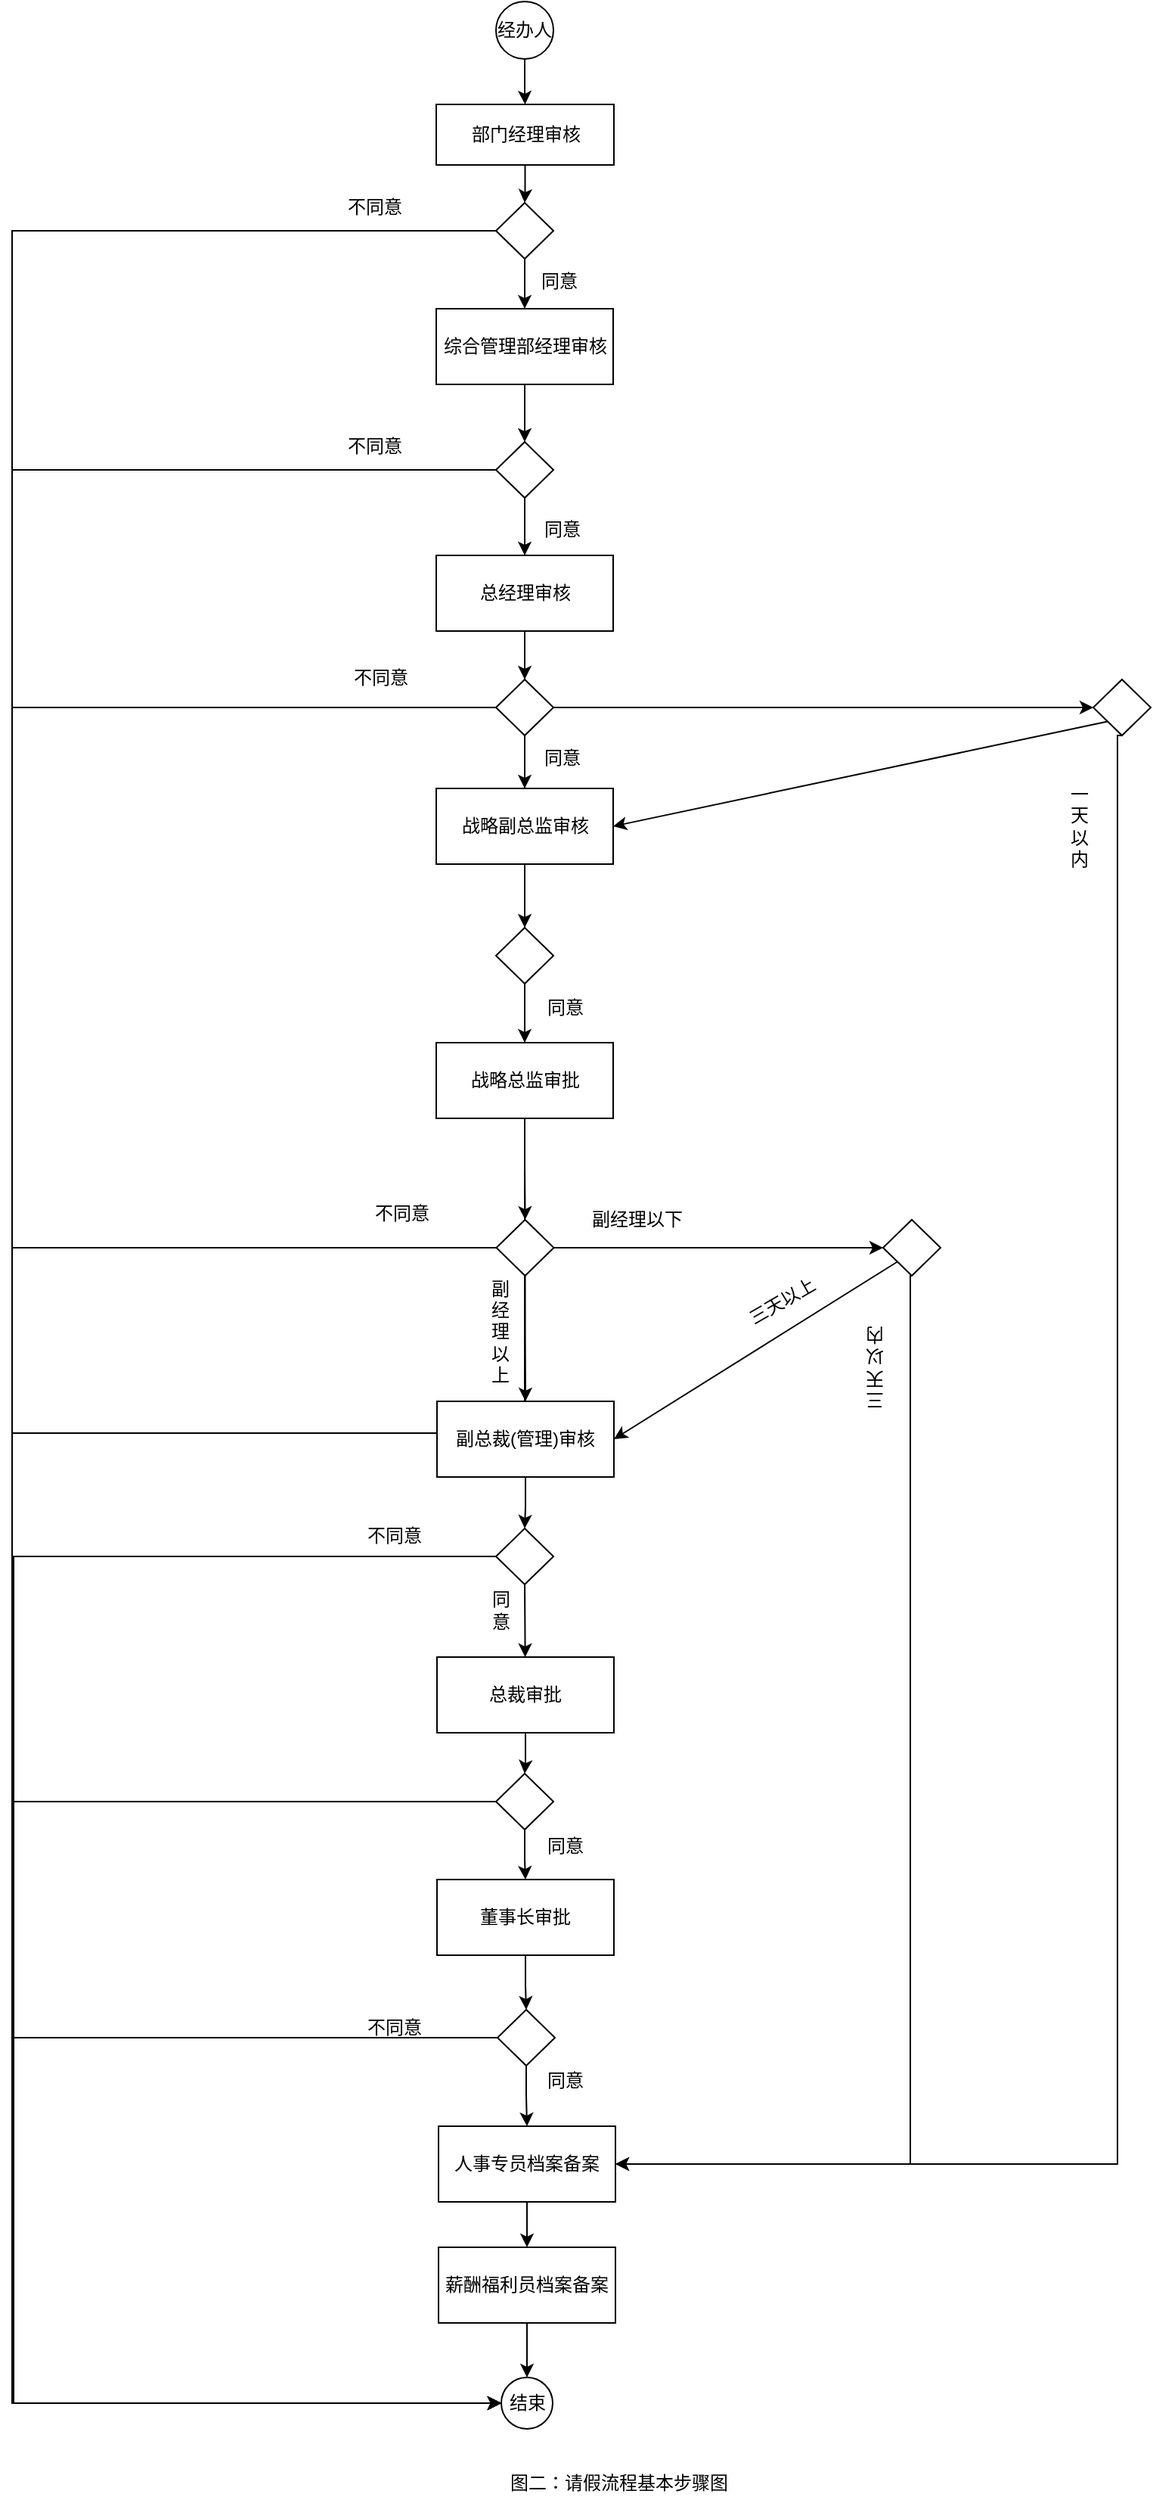 <mxfile version="13.11.0" type="github">
  <diagram id="zlJjefFsc04okNYTIgs1" name="Page-1">
    <mxGraphModel dx="1422" dy="794" grid="1" gridSize="10" guides="1" tooltips="1" connect="1" arrows="1" fold="1" page="1" pageScale="1" pageWidth="1100" pageHeight="850" math="0" shadow="0">
      <root>
        <mxCell id="0" />
        <mxCell id="1" parent="0" />
        <mxCell id="DdkaThUf7Zbr4PARyNtY-79" style="edgeStyle=orthogonalEdgeStyle;rounded=0;orthogonalLoop=1;jettySize=auto;html=1;" edge="1" parent="1" source="DdkaThUf7Zbr4PARyNtY-80" target="DdkaThUf7Zbr4PARyNtY-82">
          <mxGeometry relative="1" as="geometry" />
        </mxCell>
        <mxCell id="DdkaThUf7Zbr4PARyNtY-80" value="经办人" style="ellipse;whiteSpace=wrap;html=1;aspect=fixed;" vertex="1" parent="1">
          <mxGeometry x="670" y="110" width="38" height="38" as="geometry" />
        </mxCell>
        <mxCell id="DdkaThUf7Zbr4PARyNtY-81" style="edgeStyle=orthogonalEdgeStyle;rounded=0;orthogonalLoop=1;jettySize=auto;html=1;entryX=0.5;entryY=0;entryDx=0;entryDy=0;" edge="1" parent="1" source="DdkaThUf7Zbr4PARyNtY-82" target="DdkaThUf7Zbr4PARyNtY-85">
          <mxGeometry relative="1" as="geometry">
            <mxPoint x="689" y="247" as="targetPoint" />
          </mxGeometry>
        </mxCell>
        <mxCell id="DdkaThUf7Zbr4PARyNtY-82" value="部门经理审核" style="rounded=0;whiteSpace=wrap;html=1;" vertex="1" parent="1">
          <mxGeometry x="630.5" y="178" width="117.5" height="40" as="geometry" />
        </mxCell>
        <mxCell id="DdkaThUf7Zbr4PARyNtY-83" style="edgeStyle=orthogonalEdgeStyle;rounded=0;orthogonalLoop=1;jettySize=auto;html=1;exitX=0.5;exitY=1;exitDx=0;exitDy=0;fontFamily=Helvetica;" edge="1" parent="1" source="DdkaThUf7Zbr4PARyNtY-85" target="DdkaThUf7Zbr4PARyNtY-87">
          <mxGeometry relative="1" as="geometry" />
        </mxCell>
        <mxCell id="DdkaThUf7Zbr4PARyNtY-84" style="edgeStyle=orthogonalEdgeStyle;rounded=0;orthogonalLoop=1;jettySize=auto;html=1;exitX=0;exitY=0.5;exitDx=0;exitDy=0;fontFamily=Helvetica;entryX=0;entryY=0.5;entryDx=0;entryDy=0;" edge="1" parent="1" source="DdkaThUf7Zbr4PARyNtY-85" target="DdkaThUf7Zbr4PARyNtY-130">
          <mxGeometry relative="1" as="geometry">
            <mxPoint x="506" y="1537" as="targetPoint" />
            <Array as="points">
              <mxPoint x="350" y="262" />
              <mxPoint x="350" y="1697" />
              <mxPoint x="674" y="1697" />
            </Array>
          </mxGeometry>
        </mxCell>
        <mxCell id="DdkaThUf7Zbr4PARyNtY-85" value="" style="rhombus;whiteSpace=wrap;html=1;" vertex="1" parent="1">
          <mxGeometry x="670" y="243" width="38" height="37" as="geometry" />
        </mxCell>
        <mxCell id="DdkaThUf7Zbr4PARyNtY-86" style="edgeStyle=orthogonalEdgeStyle;rounded=0;orthogonalLoop=1;jettySize=auto;html=1;exitX=0.5;exitY=1;exitDx=0;exitDy=0;fontFamily=Helvetica;" edge="1" parent="1" source="DdkaThUf7Zbr4PARyNtY-87" target="DdkaThUf7Zbr4PARyNtY-91">
          <mxGeometry relative="1" as="geometry" />
        </mxCell>
        <mxCell id="DdkaThUf7Zbr4PARyNtY-87" value="综合管理部经理审核" style="rounded=0;whiteSpace=wrap;html=1;" vertex="1" parent="1">
          <mxGeometry x="630.5" y="313" width="117" height="50" as="geometry" />
        </mxCell>
        <mxCell id="DdkaThUf7Zbr4PARyNtY-88" style="edgeStyle=orthogonalEdgeStyle;rounded=0;orthogonalLoop=1;jettySize=auto;html=1;exitX=0.5;exitY=1;exitDx=0;exitDy=0;entryX=0.5;entryY=0;entryDx=0;entryDy=0;fontFamily=Helvetica;" edge="1" parent="1" source="DdkaThUf7Zbr4PARyNtY-91" target="DdkaThUf7Zbr4PARyNtY-93">
          <mxGeometry relative="1" as="geometry" />
        </mxCell>
        <mxCell id="DdkaThUf7Zbr4PARyNtY-89" style="edgeStyle=orthogonalEdgeStyle;rounded=0;orthogonalLoop=1;jettySize=auto;html=1;fontFamily=Helvetica;entryX=0;entryY=0.5;entryDx=0;entryDy=0;" edge="1" parent="1" source="DdkaThUf7Zbr4PARyNtY-91" target="DdkaThUf7Zbr4PARyNtY-130">
          <mxGeometry relative="1" as="geometry">
            <mxPoint x="456" y="1540" as="targetPoint" />
            <Array as="points">
              <mxPoint x="689" y="1056" />
              <mxPoint x="350" y="1056" />
              <mxPoint x="350" y="1697" />
              <mxPoint x="674" y="1697" />
            </Array>
          </mxGeometry>
        </mxCell>
        <mxCell id="DdkaThUf7Zbr4PARyNtY-90" style="edgeStyle=orthogonalEdgeStyle;rounded=0;orthogonalLoop=1;jettySize=auto;html=1;exitX=0;exitY=0.5;exitDx=0;exitDy=0;entryX=0;entryY=0.5;entryDx=0;entryDy=0;fontFamily=Helvetica;" edge="1" parent="1" source="DdkaThUf7Zbr4PARyNtY-91" target="DdkaThUf7Zbr4PARyNtY-130">
          <mxGeometry relative="1" as="geometry">
            <Array as="points">
              <mxPoint x="350" y="420" />
              <mxPoint x="350" y="1697" />
              <mxPoint x="674" y="1697" />
            </Array>
          </mxGeometry>
        </mxCell>
        <mxCell id="DdkaThUf7Zbr4PARyNtY-91" value="" style="rhombus;whiteSpace=wrap;html=1;" vertex="1" parent="1">
          <mxGeometry x="670" y="401" width="38" height="37" as="geometry" />
        </mxCell>
        <mxCell id="DdkaThUf7Zbr4PARyNtY-92" style="edgeStyle=orthogonalEdgeStyle;rounded=0;orthogonalLoop=1;jettySize=auto;html=1;exitX=0.5;exitY=1;exitDx=0;exitDy=0;fontFamily=Helvetica;" edge="1" parent="1" source="DdkaThUf7Zbr4PARyNtY-93" target="DdkaThUf7Zbr4PARyNtY-97">
          <mxGeometry relative="1" as="geometry" />
        </mxCell>
        <mxCell id="DdkaThUf7Zbr4PARyNtY-93" value="总经理审核" style="rounded=0;whiteSpace=wrap;html=1;" vertex="1" parent="1">
          <mxGeometry x="630.5" y="476" width="117" height="50" as="geometry" />
        </mxCell>
        <mxCell id="DdkaThUf7Zbr4PARyNtY-94" style="edgeStyle=orthogonalEdgeStyle;rounded=0;orthogonalLoop=1;jettySize=auto;html=1;exitX=0.5;exitY=1;exitDx=0;exitDy=0;fontFamily=Helvetica;" edge="1" parent="1" source="DdkaThUf7Zbr4PARyNtY-97" target="DdkaThUf7Zbr4PARyNtY-101">
          <mxGeometry relative="1" as="geometry" />
        </mxCell>
        <mxCell id="DdkaThUf7Zbr4PARyNtY-95" style="edgeStyle=orthogonalEdgeStyle;rounded=0;orthogonalLoop=1;jettySize=auto;html=1;exitX=0;exitY=0.5;exitDx=0;exitDy=0;fontFamily=Helvetica;entryX=0;entryY=0.5;entryDx=0;entryDy=0;" edge="1" parent="1" source="DdkaThUf7Zbr4PARyNtY-97" target="DdkaThUf7Zbr4PARyNtY-130">
          <mxGeometry relative="1" as="geometry">
            <mxPoint x="533" y="1543" as="targetPoint" />
            <Array as="points">
              <mxPoint x="350" y="576" />
              <mxPoint x="350" y="1697" />
              <mxPoint x="674" y="1697" />
            </Array>
          </mxGeometry>
        </mxCell>
        <mxCell id="DdkaThUf7Zbr4PARyNtY-96" style="edgeStyle=orthogonalEdgeStyle;rounded=0;orthogonalLoop=1;jettySize=auto;html=1;exitX=1;exitY=0.5;exitDx=0;exitDy=0;entryX=0;entryY=0.5;entryDx=0;entryDy=0;fontFamily=Helvetica;" edge="1" parent="1" source="DdkaThUf7Zbr4PARyNtY-97" target="DdkaThUf7Zbr4PARyNtY-99">
          <mxGeometry relative="1" as="geometry" />
        </mxCell>
        <mxCell id="DdkaThUf7Zbr4PARyNtY-97" value="" style="rhombus;whiteSpace=wrap;html=1;" vertex="1" parent="1">
          <mxGeometry x="670" y="558" width="38" height="37" as="geometry" />
        </mxCell>
        <mxCell id="DdkaThUf7Zbr4PARyNtY-98" style="edgeStyle=orthogonalEdgeStyle;rounded=0;orthogonalLoop=1;jettySize=auto;html=1;exitX=0.5;exitY=1;exitDx=0;exitDy=0;fontFamily=Helvetica;entryX=1;entryY=0.5;entryDx=0;entryDy=0;" edge="1" parent="1" source="DdkaThUf7Zbr4PARyNtY-99" target="DdkaThUf7Zbr4PARyNtY-127">
          <mxGeometry relative="1" as="geometry">
            <mxPoint x="971" y="1239" as="targetPoint" />
            <Array as="points">
              <mxPoint x="1081" y="595" />
              <mxPoint x="1081" y="1539" />
            </Array>
          </mxGeometry>
        </mxCell>
        <mxCell id="DdkaThUf7Zbr4PARyNtY-99" value="" style="rhombus;whiteSpace=wrap;html=1;" vertex="1" parent="1">
          <mxGeometry x="1065" y="558" width="38" height="37" as="geometry" />
        </mxCell>
        <mxCell id="DdkaThUf7Zbr4PARyNtY-100" style="edgeStyle=orthogonalEdgeStyle;rounded=0;orthogonalLoop=1;jettySize=auto;html=1;exitX=0.5;exitY=1;exitDx=0;exitDy=0;entryX=0.5;entryY=0;entryDx=0;entryDy=0;fontFamily=Helvetica;" edge="1" parent="1" source="DdkaThUf7Zbr4PARyNtY-101" target="DdkaThUf7Zbr4PARyNtY-103">
          <mxGeometry relative="1" as="geometry" />
        </mxCell>
        <mxCell id="DdkaThUf7Zbr4PARyNtY-101" value="战略副总监审核" style="rounded=0;whiteSpace=wrap;html=1;" vertex="1" parent="1">
          <mxGeometry x="630.5" y="630" width="117" height="50" as="geometry" />
        </mxCell>
        <mxCell id="DdkaThUf7Zbr4PARyNtY-102" style="edgeStyle=orthogonalEdgeStyle;rounded=0;orthogonalLoop=1;jettySize=auto;html=1;exitX=0.5;exitY=1;exitDx=0;exitDy=0;fontFamily=Helvetica;" edge="1" parent="1" source="DdkaThUf7Zbr4PARyNtY-103" target="DdkaThUf7Zbr4PARyNtY-105">
          <mxGeometry relative="1" as="geometry" />
        </mxCell>
        <mxCell id="DdkaThUf7Zbr4PARyNtY-103" value="" style="rhombus;whiteSpace=wrap;html=1;" vertex="1" parent="1">
          <mxGeometry x="670" y="722" width="38" height="37" as="geometry" />
        </mxCell>
        <mxCell id="DdkaThUf7Zbr4PARyNtY-104" style="edgeStyle=orthogonalEdgeStyle;rounded=0;orthogonalLoop=1;jettySize=auto;html=1;exitX=0.5;exitY=1;exitDx=0;exitDy=0;fontFamily=Helvetica;" edge="1" parent="1" source="DdkaThUf7Zbr4PARyNtY-105" target="DdkaThUf7Zbr4PARyNtY-109">
          <mxGeometry relative="1" as="geometry" />
        </mxCell>
        <mxCell id="DdkaThUf7Zbr4PARyNtY-105" value="战略总监审批" style="rounded=0;whiteSpace=wrap;html=1;" vertex="1" parent="1">
          <mxGeometry x="630.5" y="798" width="117" height="50" as="geometry" />
        </mxCell>
        <mxCell id="DdkaThUf7Zbr4PARyNtY-106" style="edgeStyle=orthogonalEdgeStyle;rounded=0;orthogonalLoop=1;jettySize=auto;html=1;exitX=1;exitY=0.5;exitDx=0;exitDy=0;entryX=0;entryY=0.5;entryDx=0;entryDy=0;fontFamily=Helvetica;" edge="1" parent="1" source="DdkaThUf7Zbr4PARyNtY-109" target="DdkaThUf7Zbr4PARyNtY-111">
          <mxGeometry relative="1" as="geometry" />
        </mxCell>
        <mxCell id="DdkaThUf7Zbr4PARyNtY-107" style="edgeStyle=orthogonalEdgeStyle;rounded=0;orthogonalLoop=1;jettySize=auto;html=1;exitX=0;exitY=0.5;exitDx=0;exitDy=0;fontFamily=Helvetica;entryX=0;entryY=0.5;entryDx=0;entryDy=0;" edge="1" parent="1" source="DdkaThUf7Zbr4PARyNtY-109" target="DdkaThUf7Zbr4PARyNtY-130">
          <mxGeometry relative="1" as="geometry">
            <mxPoint x="547" y="1528" as="targetPoint" />
            <Array as="points">
              <mxPoint x="350" y="934" />
              <mxPoint x="350" y="1697" />
              <mxPoint x="674" y="1697" />
            </Array>
          </mxGeometry>
        </mxCell>
        <mxCell id="DdkaThUf7Zbr4PARyNtY-108" style="edgeStyle=orthogonalEdgeStyle;rounded=0;orthogonalLoop=1;jettySize=auto;html=1;exitX=0.5;exitY=1;exitDx=0;exitDy=0;fontFamily=Helvetica;" edge="1" parent="1" source="DdkaThUf7Zbr4PARyNtY-109" target="DdkaThUf7Zbr4PARyNtY-113">
          <mxGeometry relative="1" as="geometry" />
        </mxCell>
        <mxCell id="DdkaThUf7Zbr4PARyNtY-109" value="" style="rhombus;whiteSpace=wrap;html=1;" vertex="1" parent="1">
          <mxGeometry x="670.25" y="915" width="38" height="37" as="geometry" />
        </mxCell>
        <mxCell id="DdkaThUf7Zbr4PARyNtY-110" style="edgeStyle=orthogonalEdgeStyle;rounded=0;orthogonalLoop=1;jettySize=auto;html=1;exitX=0.5;exitY=1;exitDx=0;exitDy=0;fontFamily=Helvetica;entryX=1;entryY=0.5;entryDx=0;entryDy=0;" edge="1" parent="1" source="DdkaThUf7Zbr4PARyNtY-111" target="DdkaThUf7Zbr4PARyNtY-127">
          <mxGeometry relative="1" as="geometry">
            <mxPoint x="876" y="1237" as="targetPoint" />
            <Array as="points">
              <mxPoint x="944" y="952" />
              <mxPoint x="944" y="1539" />
            </Array>
          </mxGeometry>
        </mxCell>
        <mxCell id="DdkaThUf7Zbr4PARyNtY-111" value="" style="rhombus;whiteSpace=wrap;html=1;" vertex="1" parent="1">
          <mxGeometry x="926" y="915" width="38" height="37" as="geometry" />
        </mxCell>
        <mxCell id="DdkaThUf7Zbr4PARyNtY-112" style="edgeStyle=orthogonalEdgeStyle;rounded=0;orthogonalLoop=1;jettySize=auto;html=1;exitX=0.5;exitY=1;exitDx=0;exitDy=0;fontFamily=Helvetica;" edge="1" parent="1" source="DdkaThUf7Zbr4PARyNtY-113" target="DdkaThUf7Zbr4PARyNtY-115">
          <mxGeometry relative="1" as="geometry" />
        </mxCell>
        <mxCell id="DdkaThUf7Zbr4PARyNtY-113" value="副总裁(管理)审核" style="rounded=0;whiteSpace=wrap;html=1;" vertex="1" parent="1">
          <mxGeometry x="631" y="1035" width="117" height="50" as="geometry" />
        </mxCell>
        <mxCell id="DdkaThUf7Zbr4PARyNtY-114" style="edgeStyle=orthogonalEdgeStyle;rounded=0;orthogonalLoop=1;jettySize=auto;html=1;exitX=0;exitY=0.5;exitDx=0;exitDy=0;fontFamily=Helvetica;entryX=0;entryY=0.5;entryDx=0;entryDy=0;" edge="1" parent="1" source="DdkaThUf7Zbr4PARyNtY-115" target="DdkaThUf7Zbr4PARyNtY-130">
          <mxGeometry relative="1" as="geometry">
            <mxPoint x="568" y="1548" as="targetPoint" />
            <Array as="points">
              <mxPoint x="351" y="1137" />
              <mxPoint x="351" y="1697" />
              <mxPoint x="674" y="1697" />
            </Array>
          </mxGeometry>
        </mxCell>
        <mxCell id="DdkaThUf7Zbr4PARyNtY-115" value="" style="rhombus;whiteSpace=wrap;html=1;" vertex="1" parent="1">
          <mxGeometry x="670" y="1119" width="38" height="37" as="geometry" />
        </mxCell>
        <mxCell id="DdkaThUf7Zbr4PARyNtY-116" style="edgeStyle=orthogonalEdgeStyle;rounded=0;orthogonalLoop=1;jettySize=auto;html=1;exitX=0.5;exitY=1;exitDx=0;exitDy=0;fontFamily=Helvetica;" edge="1" parent="1" source="DdkaThUf7Zbr4PARyNtY-117" target="DdkaThUf7Zbr4PARyNtY-122">
          <mxGeometry relative="1" as="geometry" />
        </mxCell>
        <mxCell id="DdkaThUf7Zbr4PARyNtY-117" value="总裁审批" style="rounded=0;whiteSpace=wrap;html=1;" vertex="1" parent="1">
          <mxGeometry x="631" y="1204" width="117" height="50" as="geometry" />
        </mxCell>
        <mxCell id="DdkaThUf7Zbr4PARyNtY-118" style="edgeStyle=orthogonalEdgeStyle;rounded=0;orthogonalLoop=1;jettySize=auto;html=1;exitX=0.5;exitY=1;exitDx=0;exitDy=0;fontFamily=Helvetica;" edge="1" parent="1" source="DdkaThUf7Zbr4PARyNtY-119" target="DdkaThUf7Zbr4PARyNtY-125">
          <mxGeometry relative="1" as="geometry" />
        </mxCell>
        <mxCell id="DdkaThUf7Zbr4PARyNtY-119" value="董事长审批" style="rounded=0;whiteSpace=wrap;html=1;" vertex="1" parent="1">
          <mxGeometry x="631" y="1351" width="117" height="50" as="geometry" />
        </mxCell>
        <mxCell id="DdkaThUf7Zbr4PARyNtY-120" style="edgeStyle=orthogonalEdgeStyle;rounded=0;orthogonalLoop=1;jettySize=auto;html=1;exitX=0.5;exitY=1;exitDx=0;exitDy=0;fontFamily=Helvetica;" edge="1" parent="1" source="DdkaThUf7Zbr4PARyNtY-122" target="DdkaThUf7Zbr4PARyNtY-119">
          <mxGeometry relative="1" as="geometry" />
        </mxCell>
        <mxCell id="DdkaThUf7Zbr4PARyNtY-121" style="edgeStyle=orthogonalEdgeStyle;rounded=0;orthogonalLoop=1;jettySize=auto;html=1;exitX=0;exitY=0.5;exitDx=0;exitDy=0;fontFamily=Helvetica;entryX=0;entryY=0.5;entryDx=0;entryDy=0;" edge="1" parent="1" source="DdkaThUf7Zbr4PARyNtY-122" target="DdkaThUf7Zbr4PARyNtY-130">
          <mxGeometry relative="1" as="geometry">
            <mxPoint x="670" y="1689" as="targetPoint" />
            <Array as="points">
              <mxPoint x="350" y="1300" />
              <mxPoint x="350" y="1697" />
            </Array>
          </mxGeometry>
        </mxCell>
        <mxCell id="DdkaThUf7Zbr4PARyNtY-122" value="" style="rhombus;whiteSpace=wrap;html=1;" vertex="1" parent="1">
          <mxGeometry x="670" y="1281" width="38" height="37" as="geometry" />
        </mxCell>
        <mxCell id="DdkaThUf7Zbr4PARyNtY-123" style="edgeStyle=orthogonalEdgeStyle;rounded=0;orthogonalLoop=1;jettySize=auto;html=1;exitX=0.5;exitY=1;exitDx=0;exitDy=0;fontFamily=Helvetica;" edge="1" parent="1" source="DdkaThUf7Zbr4PARyNtY-125" target="DdkaThUf7Zbr4PARyNtY-127">
          <mxGeometry relative="1" as="geometry" />
        </mxCell>
        <mxCell id="DdkaThUf7Zbr4PARyNtY-124" style="edgeStyle=orthogonalEdgeStyle;rounded=0;orthogonalLoop=1;jettySize=auto;html=1;fontFamily=Helvetica;entryX=0;entryY=0.5;entryDx=0;entryDy=0;exitX=0;exitY=0.5;exitDx=0;exitDy=0;" edge="1" parent="1" source="DdkaThUf7Zbr4PARyNtY-125" target="DdkaThUf7Zbr4PARyNtY-130">
          <mxGeometry relative="1" as="geometry">
            <mxPoint x="585" y="1559" as="targetPoint" />
            <mxPoint x="680" y="1456" as="sourcePoint" />
            <Array as="points">
              <mxPoint x="350" y="1456" />
              <mxPoint x="350" y="1697" />
              <mxPoint x="674" y="1697" />
            </Array>
          </mxGeometry>
        </mxCell>
        <mxCell id="DdkaThUf7Zbr4PARyNtY-125" value="" style="rhombus;whiteSpace=wrap;html=1;" vertex="1" parent="1">
          <mxGeometry x="671" y="1437" width="38" height="37" as="geometry" />
        </mxCell>
        <mxCell id="DdkaThUf7Zbr4PARyNtY-126" style="edgeStyle=orthogonalEdgeStyle;rounded=0;orthogonalLoop=1;jettySize=auto;html=1;exitX=0.5;exitY=1;exitDx=0;exitDy=0;fontFamily=Helvetica;" edge="1" parent="1" source="DdkaThUf7Zbr4PARyNtY-127" target="DdkaThUf7Zbr4PARyNtY-129">
          <mxGeometry relative="1" as="geometry" />
        </mxCell>
        <mxCell id="DdkaThUf7Zbr4PARyNtY-127" value="人事专员档案备案" style="rounded=0;whiteSpace=wrap;html=1;" vertex="1" parent="1">
          <mxGeometry x="632" y="1514" width="117" height="50" as="geometry" />
        </mxCell>
        <mxCell id="DdkaThUf7Zbr4PARyNtY-128" style="edgeStyle=orthogonalEdgeStyle;rounded=0;orthogonalLoop=1;jettySize=auto;html=1;exitX=0.5;exitY=1;exitDx=0;exitDy=0;entryX=0.5;entryY=0;entryDx=0;entryDy=0;fontFamily=Helvetica;" edge="1" parent="1" source="DdkaThUf7Zbr4PARyNtY-129" target="DdkaThUf7Zbr4PARyNtY-130">
          <mxGeometry relative="1" as="geometry" />
        </mxCell>
        <mxCell id="DdkaThUf7Zbr4PARyNtY-129" value="薪酬福利员档案备案" style="rounded=0;whiteSpace=wrap;html=1;" vertex="1" parent="1">
          <mxGeometry x="632" y="1594" width="117" height="50" as="geometry" />
        </mxCell>
        <mxCell id="DdkaThUf7Zbr4PARyNtY-130" value="结束" style="ellipse;whiteSpace=wrap;html=1;aspect=fixed;" vertex="1" parent="1">
          <mxGeometry x="673.5" y="1680" width="34" height="34" as="geometry" />
        </mxCell>
        <mxCell id="DdkaThUf7Zbr4PARyNtY-131" value="同意" style="text;html=1;strokeColor=none;fillColor=none;align=center;verticalAlign=middle;whiteSpace=wrap;rounded=0;fontFamily=Helvetica;" vertex="1" parent="1">
          <mxGeometry x="692" y="285" width="40" height="20" as="geometry" />
        </mxCell>
        <mxCell id="DdkaThUf7Zbr4PARyNtY-132" value="同意" style="text;html=1;strokeColor=none;fillColor=none;align=center;verticalAlign=middle;whiteSpace=wrap;rounded=0;fontFamily=Helvetica;" vertex="1" parent="1">
          <mxGeometry x="694" y="449" width="40" height="20" as="geometry" />
        </mxCell>
        <mxCell id="DdkaThUf7Zbr4PARyNtY-133" value="不同意" style="text;html=1;strokeColor=none;fillColor=none;align=center;verticalAlign=middle;whiteSpace=wrap;rounded=0;fontFamily=Helvetica;" vertex="1" parent="1">
          <mxGeometry x="570" y="236" width="40" height="20" as="geometry" />
        </mxCell>
        <mxCell id="DdkaThUf7Zbr4PARyNtY-134" value="不同意" style="text;html=1;strokeColor=none;fillColor=none;align=center;verticalAlign=middle;whiteSpace=wrap;rounded=0;fontFamily=Helvetica;" vertex="1" parent="1">
          <mxGeometry x="570" y="394" width="40" height="20" as="geometry" />
        </mxCell>
        <mxCell id="DdkaThUf7Zbr4PARyNtY-135" value="同意" style="text;html=1;strokeColor=none;fillColor=none;align=center;verticalAlign=middle;whiteSpace=wrap;rounded=0;fontFamily=Helvetica;" vertex="1" parent="1">
          <mxGeometry x="694" y="600" width="40" height="20" as="geometry" />
        </mxCell>
        <mxCell id="DdkaThUf7Zbr4PARyNtY-136" value="不同意" style="text;html=1;strokeColor=none;fillColor=none;align=center;verticalAlign=middle;whiteSpace=wrap;rounded=0;fontFamily=Helvetica;" vertex="1" parent="1">
          <mxGeometry x="574" y="547" width="40" height="20" as="geometry" />
        </mxCell>
        <mxCell id="DdkaThUf7Zbr4PARyNtY-137" value="" style="endArrow=classic;html=1;fontFamily=Helvetica;entryX=1;entryY=0.5;entryDx=0;entryDy=0;exitX=0;exitY=1;exitDx=0;exitDy=0;" edge="1" parent="1" source="DdkaThUf7Zbr4PARyNtY-99" target="DdkaThUf7Zbr4PARyNtY-101">
          <mxGeometry width="50" height="50" relative="1" as="geometry">
            <mxPoint x="950" y="577" as="sourcePoint" />
            <mxPoint x="772" y="797" as="targetPoint" />
          </mxGeometry>
        </mxCell>
        <mxCell id="DdkaThUf7Zbr4PARyNtY-138" value="同意" style="text;html=1;strokeColor=none;fillColor=none;align=center;verticalAlign=middle;whiteSpace=wrap;rounded=0;fontFamily=Helvetica;" vertex="1" parent="1">
          <mxGeometry x="696" y="765" width="40" height="20" as="geometry" />
        </mxCell>
        <mxCell id="DdkaThUf7Zbr4PARyNtY-139" value="一天以内" style="text;html=1;strokeColor=none;fillColor=none;align=center;verticalAlign=middle;whiteSpace=wrap;rounded=0;fontFamily=Helvetica;" vertex="1" parent="1">
          <mxGeometry x="1045" y="623.5" width="22" height="63" as="geometry" />
        </mxCell>
        <mxCell id="DdkaThUf7Zbr4PARyNtY-140" value="不同意" style="text;html=1;strokeColor=none;fillColor=none;align=center;verticalAlign=middle;whiteSpace=wrap;rounded=0;fontFamily=Helvetica;" vertex="1" parent="1">
          <mxGeometry x="588" y="901" width="40" height="20" as="geometry" />
        </mxCell>
        <mxCell id="DdkaThUf7Zbr4PARyNtY-141" value="副经理以下" style="text;html=1;strokeColor=none;fillColor=none;align=center;verticalAlign=middle;whiteSpace=wrap;rounded=0;fontFamily=Helvetica;" vertex="1" parent="1">
          <mxGeometry x="728" y="905" width="71" height="20" as="geometry" />
        </mxCell>
        <mxCell id="DdkaThUf7Zbr4PARyNtY-142" value="" style="endArrow=classic;html=1;fontFamily=Helvetica;entryX=1;entryY=0.5;entryDx=0;entryDy=0;exitX=0;exitY=1;exitDx=0;exitDy=0;" edge="1" parent="1" source="DdkaThUf7Zbr4PARyNtY-111" target="DdkaThUf7Zbr4PARyNtY-113">
          <mxGeometry width="50" height="50" relative="1" as="geometry">
            <mxPoint x="803" y="1025" as="sourcePoint" />
            <mxPoint x="853" y="975" as="targetPoint" />
          </mxGeometry>
        </mxCell>
        <mxCell id="DdkaThUf7Zbr4PARyNtY-143" value="三天以上" style="text;html=1;strokeColor=none;fillColor=none;align=center;verticalAlign=middle;whiteSpace=wrap;rounded=0;fontFamily=Helvetica;rotation=-30;" vertex="1" parent="1">
          <mxGeometry x="824" y="959" width="71" height="20" as="geometry" />
        </mxCell>
        <mxCell id="DdkaThUf7Zbr4PARyNtY-144" value="三天以内" style="text;html=1;strokeColor=none;fillColor=none;align=center;verticalAlign=middle;whiteSpace=wrap;rounded=0;fontFamily=Helvetica;rotation=-180;" vertex="1" parent="1">
          <mxGeometry x="911" y="991" width="19.5" height="44" as="geometry" />
        </mxCell>
        <mxCell id="DdkaThUf7Zbr4PARyNtY-145" value="副经理以上" style="text;html=1;strokeColor=none;fillColor=none;align=center;verticalAlign=middle;whiteSpace=wrap;rounded=0;fontFamily=Helvetica;" vertex="1" parent="1">
          <mxGeometry x="662" y="952" width="22" height="73" as="geometry" />
        </mxCell>
        <mxCell id="DdkaThUf7Zbr4PARyNtY-146" value="不同意" style="text;html=1;strokeColor=none;fillColor=none;align=center;verticalAlign=middle;whiteSpace=wrap;rounded=0;fontFamily=Helvetica;" vertex="1" parent="1">
          <mxGeometry x="583" y="1114" width="40" height="20" as="geometry" />
        </mxCell>
        <mxCell id="DdkaThUf7Zbr4PARyNtY-147" value="" style="endArrow=classic;html=1;fontFamily=Helvetica;exitX=0.5;exitY=1;exitDx=0;exitDy=0;" edge="1" parent="1" source="DdkaThUf7Zbr4PARyNtY-115" target="DdkaThUf7Zbr4PARyNtY-117">
          <mxGeometry width="50" height="50" relative="1" as="geometry">
            <mxPoint x="722" y="1412" as="sourcePoint" />
            <mxPoint x="772" y="1362" as="targetPoint" />
          </mxGeometry>
        </mxCell>
        <mxCell id="DdkaThUf7Zbr4PARyNtY-148" value="同意" style="text;html=1;strokeColor=none;fillColor=none;align=center;verticalAlign=middle;whiteSpace=wrap;rounded=0;fontFamily=Helvetica;" vertex="1" parent="1">
          <mxGeometry x="660.5" y="1163" width="25" height="20" as="geometry" />
        </mxCell>
        <mxCell id="DdkaThUf7Zbr4PARyNtY-149" value="同意" style="text;html=1;strokeColor=none;fillColor=none;align=center;verticalAlign=middle;whiteSpace=wrap;rounded=0;fontFamily=Helvetica;" vertex="1" parent="1">
          <mxGeometry x="696" y="1319" width="40" height="20" as="geometry" />
        </mxCell>
        <mxCell id="DdkaThUf7Zbr4PARyNtY-150" value="同意" style="text;html=1;strokeColor=none;fillColor=none;align=center;verticalAlign=middle;whiteSpace=wrap;rounded=0;fontFamily=Helvetica;" vertex="1" parent="1">
          <mxGeometry x="696" y="1474" width="40" height="20" as="geometry" />
        </mxCell>
        <mxCell id="DdkaThUf7Zbr4PARyNtY-151" value="不同意" style="text;html=1;strokeColor=none;fillColor=none;align=center;verticalAlign=middle;whiteSpace=wrap;rounded=0;fontFamily=Helvetica;" vertex="1" parent="1">
          <mxGeometry x="583" y="1439" width="40" height="20" as="geometry" />
        </mxCell>
        <mxCell id="DdkaThUf7Zbr4PARyNtY-152" value="图二：请假流程基本步骤图" style="text;html=1;strokeColor=none;fillColor=none;align=center;verticalAlign=middle;whiteSpace=wrap;rounded=0;" vertex="1" parent="1">
          <mxGeometry x="618" y="1740" width="267" height="20" as="geometry" />
        </mxCell>
        <mxCell id="DdkaThUf7Zbr4PARyNtY-153" style="edgeStyle=orthogonalEdgeStyle;rounded=0;orthogonalLoop=1;jettySize=auto;html=1;exitX=0;exitY=0.5;exitDx=0;exitDy=0;fontFamily=Helvetica;entryX=0;entryY=0.5;entryDx=0;entryDy=0;" edge="1" parent="1" source="DdkaThUf7Zbr4PARyNtY-122" target="DdkaThUf7Zbr4PARyNtY-130">
          <mxGeometry relative="1" as="geometry">
            <mxPoint x="741" y="1711" as="targetPoint" />
            <mxPoint x="670" y="1299.5" as="sourcePoint" />
            <Array as="points">
              <mxPoint x="350" y="1300" />
              <mxPoint x="350" y="1697" />
            </Array>
          </mxGeometry>
        </mxCell>
        <mxCell id="DdkaThUf7Zbr4PARyNtY-154" style="edgeStyle=orthogonalEdgeStyle;rounded=0;orthogonalLoop=1;jettySize=auto;html=1;fontFamily=Helvetica;exitX=0;exitY=0.5;exitDx=0;exitDy=0;entryX=0;entryY=0.5;entryDx=0;entryDy=0;" edge="1" parent="1" source="DdkaThUf7Zbr4PARyNtY-125" target="DdkaThUf7Zbr4PARyNtY-130">
          <mxGeometry relative="1" as="geometry">
            <mxPoint x="686" y="1699" as="targetPoint" />
            <mxPoint x="671" y="1455.5" as="sourcePoint" />
            <Array as="points">
              <mxPoint x="350" y="1456" />
              <mxPoint x="350" y="1697" />
            </Array>
          </mxGeometry>
        </mxCell>
      </root>
    </mxGraphModel>
  </diagram>
</mxfile>
